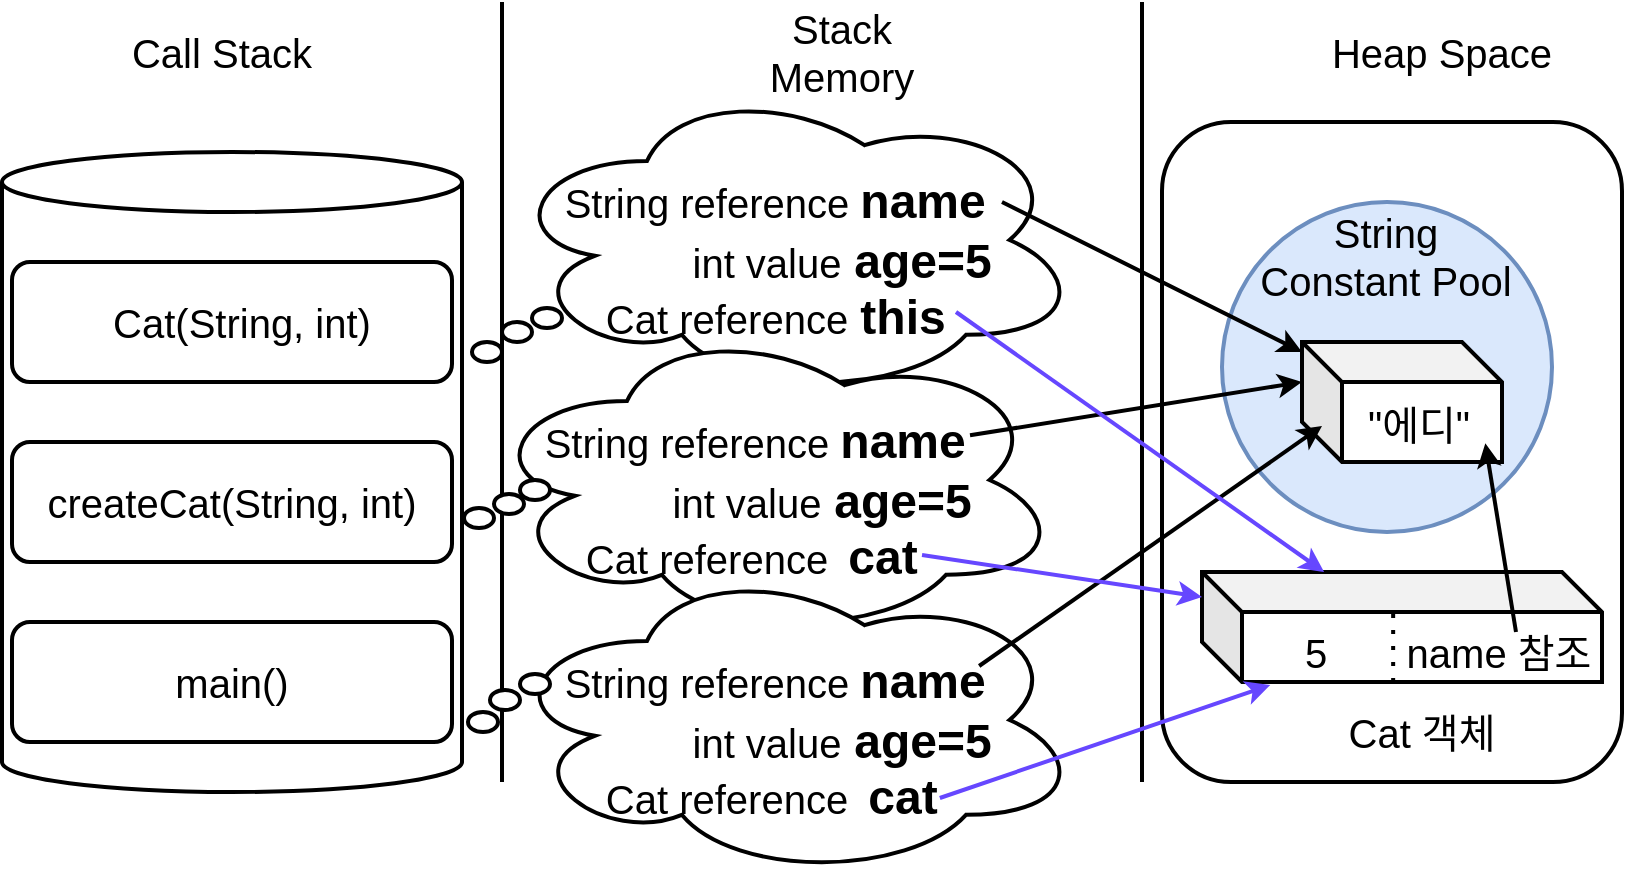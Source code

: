 <mxfile version="20.8.3" type="device"><diagram id="kdfspGSJDgIo6uVyOHs8" name="Page-1"><mxGraphModel dx="1195" dy="781" grid="1" gridSize="10" guides="1" tooltips="1" connect="1" arrows="1" fold="1" page="1" pageScale="1" pageWidth="850" pageHeight="1100" math="0" shadow="0"><root><mxCell id="0"/><mxCell id="1" parent="0"/><mxCell id="NBaZt6cMvNB2g0yx0ZXx-1" value="" style="endArrow=none;html=1;rounded=0;strokeWidth=2;" edge="1" parent="1"><mxGeometry width="50" height="50" relative="1" as="geometry"><mxPoint x="280" y="550" as="sourcePoint"/><mxPoint x="280" y="160" as="targetPoint"/></mxGeometry></mxCell><mxCell id="NBaZt6cMvNB2g0yx0ZXx-2" value="" style="endArrow=none;html=1;rounded=0;strokeWidth=2;" edge="1" parent="1"><mxGeometry width="50" height="50" relative="1" as="geometry"><mxPoint x="600" y="550" as="sourcePoint"/><mxPoint x="600" y="160" as="targetPoint"/></mxGeometry></mxCell><mxCell id="NBaZt6cMvNB2g0yx0ZXx-3" value="&lt;font style=&quot;font-size: 20px;&quot;&gt;Call Stack&lt;/font&gt;" style="text;html=1;strokeColor=none;fillColor=none;align=center;verticalAlign=middle;whiteSpace=wrap;rounded=0;" vertex="1" parent="1"><mxGeometry x="90" y="170" width="100" height="30" as="geometry"/></mxCell><mxCell id="NBaZt6cMvNB2g0yx0ZXx-4" value="&lt;div style=&quot;font-size: 20px;&quot;&gt;&lt;font style=&quot;font-size: 20px;&quot;&gt;Stack Memory&lt;/font&gt;&lt;/div&gt;" style="text;html=1;strokeColor=none;fillColor=none;align=center;verticalAlign=middle;whiteSpace=wrap;rounded=0;" vertex="1" parent="1"><mxGeometry x="400" y="170" width="100" height="30" as="geometry"/></mxCell><mxCell id="NBaZt6cMvNB2g0yx0ZXx-5" value="&lt;font style=&quot;font-size: 20px;&quot;&gt;Heap Space&lt;/font&gt;" style="text;html=1;strokeColor=none;fillColor=none;align=center;verticalAlign=middle;whiteSpace=wrap;rounded=0;" vertex="1" parent="1"><mxGeometry x="690" y="170" width="120" height="30" as="geometry"/></mxCell><mxCell id="NBaZt6cMvNB2g0yx0ZXx-7" value="" style="shape=cylinder3;whiteSpace=wrap;html=1;boundedLbl=1;backgroundOutline=1;size=15;strokeWidth=2;fontSize=20;" vertex="1" parent="1"><mxGeometry x="30" y="235" width="230" height="320" as="geometry"/></mxCell><mxCell id="NBaZt6cMvNB2g0yx0ZXx-13" value="" style="rounded=1;whiteSpace=wrap;html=1;strokeWidth=2;fontSize=20;" vertex="1" parent="1"><mxGeometry x="610" y="220" width="230" height="330" as="geometry"/></mxCell><mxCell id="NBaZt6cMvNB2g0yx0ZXx-14" value="" style="ellipse;whiteSpace=wrap;html=1;aspect=fixed;strokeWidth=2;fontSize=20;fillColor=#dae8fc;strokeColor=#6c8ebf;" vertex="1" parent="1"><mxGeometry x="640" y="260" width="165" height="165" as="geometry"/></mxCell><mxCell id="NBaZt6cMvNB2g0yx0ZXx-15" value="String Constant Pool" style="text;html=1;strokeColor=none;fillColor=none;align=center;verticalAlign=middle;whiteSpace=wrap;rounded=0;strokeWidth=2;fontSize=20;" vertex="1" parent="1"><mxGeometry x="657" y="262" width="130" height="50" as="geometry"/></mxCell><mxCell id="NBaZt6cMvNB2g0yx0ZXx-18" value="" style="group" vertex="1" connectable="0" parent="1"><mxGeometry x="680" y="330" width="100" height="60" as="geometry"/></mxCell><mxCell id="NBaZt6cMvNB2g0yx0ZXx-17" value="" style="shape=cube;whiteSpace=wrap;html=1;boundedLbl=1;backgroundOutline=1;darkOpacity=0.05;darkOpacity2=0.1;strokeWidth=2;fontSize=20;" vertex="1" parent="NBaZt6cMvNB2g0yx0ZXx-18"><mxGeometry width="100" height="60" as="geometry"/></mxCell><mxCell id="NBaZt6cMvNB2g0yx0ZXx-16" value="&quot;에디&quot;" style="text;html=1;strokeColor=none;fillColor=none;align=center;verticalAlign=middle;whiteSpace=wrap;rounded=0;strokeWidth=2;fontSize=20;" vertex="1" parent="NBaZt6cMvNB2g0yx0ZXx-18"><mxGeometry x="25" y="22.5" width="66.667" height="37.5" as="geometry"/></mxCell><mxCell id="NBaZt6cMvNB2g0yx0ZXx-19" value="" style="shape=cube;whiteSpace=wrap;html=1;boundedLbl=1;backgroundOutline=1;darkOpacity=0.05;darkOpacity2=0.1;strokeWidth=2;fontSize=20;" vertex="1" parent="1"><mxGeometry x="630" y="445" width="200" height="55" as="geometry"/></mxCell><mxCell id="NBaZt6cMvNB2g0yx0ZXx-20" value="Cat 객체" style="text;html=1;strokeColor=none;fillColor=none;align=center;verticalAlign=middle;whiteSpace=wrap;rounded=0;strokeWidth=2;fontSize=20;" vertex="1" parent="1"><mxGeometry x="700" y="510" width="80" height="30" as="geometry"/></mxCell><mxCell id="NBaZt6cMvNB2g0yx0ZXx-22" value="" style="endArrow=none;dashed=1;html=1;dashPattern=1 3;strokeWidth=2;rounded=0;fontSize=20;" edge="1" parent="1"><mxGeometry width="50" height="50" relative="1" as="geometry"><mxPoint x="725.58" y="500" as="sourcePoint"/><mxPoint x="725.58" y="460" as="targetPoint"/><Array as="points"><mxPoint x="725.58" y="480"/></Array></mxGeometry></mxCell><mxCell id="NBaZt6cMvNB2g0yx0ZXx-23" value="name 참조" style="text;html=1;strokeColor=none;fillColor=none;align=center;verticalAlign=middle;whiteSpace=wrap;rounded=0;strokeWidth=2;fontSize=20;" vertex="1" parent="1"><mxGeometry x="727" y="470" width="103" height="30" as="geometry"/></mxCell><mxCell id="NBaZt6cMvNB2g0yx0ZXx-24" value="5" style="text;html=1;strokeColor=none;fillColor=none;align=center;verticalAlign=middle;whiteSpace=wrap;rounded=0;strokeWidth=2;fontSize=20;" vertex="1" parent="1"><mxGeometry x="657" y="470" width="60" height="30" as="geometry"/></mxCell><mxCell id="NBaZt6cMvNB2g0yx0ZXx-27" value="" style="group" vertex="1" connectable="0" parent="1"><mxGeometry x="35" y="290" width="220" height="60" as="geometry"/></mxCell><mxCell id="NBaZt6cMvNB2g0yx0ZXx-9" value="" style="rounded=1;whiteSpace=wrap;html=1;fontSize=20;strokeWidth=2;" vertex="1" parent="NBaZt6cMvNB2g0yx0ZXx-27"><mxGeometry width="220" height="60" as="geometry"/></mxCell><mxCell id="NBaZt6cMvNB2g0yx0ZXx-12" value="Cat(String, int)" style="text;html=1;strokeColor=none;fillColor=none;align=center;verticalAlign=middle;whiteSpace=wrap;rounded=0;strokeWidth=2;fontSize=20;" vertex="1" parent="NBaZt6cMvNB2g0yx0ZXx-27"><mxGeometry x="45" y="15" width="140" height="30" as="geometry"/></mxCell><mxCell id="NBaZt6cMvNB2g0yx0ZXx-28" value="" style="group" vertex="1" connectable="0" parent="1"><mxGeometry x="35" y="380" width="220" height="60" as="geometry"/></mxCell><mxCell id="NBaZt6cMvNB2g0yx0ZXx-8" value="" style="rounded=1;whiteSpace=wrap;html=1;fontSize=20;strokeWidth=2;" vertex="1" parent="NBaZt6cMvNB2g0yx0ZXx-28"><mxGeometry width="220" height="60" as="geometry"/></mxCell><mxCell id="NBaZt6cMvNB2g0yx0ZXx-11" value="createCat(String, int)" style="text;html=1;strokeColor=none;fillColor=none;align=center;verticalAlign=middle;whiteSpace=wrap;rounded=0;strokeWidth=2;fontSize=20;" vertex="1" parent="NBaZt6cMvNB2g0yx0ZXx-28"><mxGeometry x="15" y="15" width="190" height="30" as="geometry"/></mxCell><mxCell id="NBaZt6cMvNB2g0yx0ZXx-29" value="" style="group" vertex="1" connectable="0" parent="1"><mxGeometry x="35" y="470" width="220" height="60" as="geometry"/></mxCell><mxCell id="NBaZt6cMvNB2g0yx0ZXx-6" value="" style="rounded=1;whiteSpace=wrap;html=1;fontSize=20;strokeWidth=2;" vertex="1" parent="NBaZt6cMvNB2g0yx0ZXx-29"><mxGeometry width="220" height="60" as="geometry"/></mxCell><mxCell id="NBaZt6cMvNB2g0yx0ZXx-10" value="main()" style="text;html=1;strokeColor=none;fillColor=none;align=center;verticalAlign=middle;whiteSpace=wrap;rounded=0;strokeWidth=2;fontSize=20;" vertex="1" parent="NBaZt6cMvNB2g0yx0ZXx-29"><mxGeometry x="80" y="15" width="60" height="30" as="geometry"/></mxCell><mxCell id="NBaZt6cMvNB2g0yx0ZXx-71" value="" style="group" vertex="1" connectable="0" parent="1"><mxGeometry x="260" y="200" width="310" height="158" as="geometry"/></mxCell><mxCell id="NBaZt6cMvNB2g0yx0ZXx-31" value="" style="ellipse;shape=cloud;whiteSpace=wrap;html=1;strokeWidth=2;fontSize=20;" vertex="1" parent="NBaZt6cMvNB2g0yx0ZXx-71"><mxGeometry x="20" width="290" height="158" as="geometry"/></mxCell><mxCell id="NBaZt6cMvNB2g0yx0ZXx-59" value="String reference" style="text;html=1;strokeColor=none;fillColor=none;align=center;verticalAlign=middle;whiteSpace=wrap;rounded=0;strokeWidth=2;fontSize=20;" vertex="1" parent="NBaZt6cMvNB2g0yx0ZXx-71"><mxGeometry y="50" width="245" height="20" as="geometry"/></mxCell><mxCell id="NBaZt6cMvNB2g0yx0ZXx-60" value="int value" style="text;html=1;strokeColor=none;fillColor=none;align=center;verticalAlign=middle;whiteSpace=wrap;rounded=0;strokeWidth=2;fontSize=20;" vertex="1" parent="NBaZt6cMvNB2g0yx0ZXx-71"><mxGeometry x="30" y="80" width="245" height="20" as="geometry"/></mxCell><mxCell id="NBaZt6cMvNB2g0yx0ZXx-61" value="Cat reference" style="text;html=1;strokeColor=none;fillColor=none;align=center;verticalAlign=middle;whiteSpace=wrap;rounded=0;strokeWidth=2;fontSize=20;" vertex="1" parent="NBaZt6cMvNB2g0yx0ZXx-71"><mxGeometry x="10" y="108" width="245" height="20" as="geometry"/></mxCell><mxCell id="NBaZt6cMvNB2g0yx0ZXx-62" value="name" style="text;strokeColor=none;fillColor=none;html=1;fontSize=24;fontStyle=1;verticalAlign=middle;align=center;strokeWidth=2;" vertex="1" parent="NBaZt6cMvNB2g0yx0ZXx-71"><mxGeometry x="180" y="40" width="100" height="40" as="geometry"/></mxCell><mxCell id="NBaZt6cMvNB2g0yx0ZXx-63" value="age=5" style="text;strokeColor=none;fillColor=none;html=1;fontSize=24;fontStyle=1;verticalAlign=middle;align=center;strokeWidth=2;" vertex="1" parent="NBaZt6cMvNB2g0yx0ZXx-71"><mxGeometry x="180" y="70" width="100" height="40" as="geometry"/></mxCell><mxCell id="NBaZt6cMvNB2g0yx0ZXx-64" value="this" style="text;strokeColor=none;fillColor=none;html=1;fontSize=24;fontStyle=1;verticalAlign=middle;align=center;strokeWidth=2;" vertex="1" parent="NBaZt6cMvNB2g0yx0ZXx-71"><mxGeometry x="170" y="98" width="100" height="40" as="geometry"/></mxCell><mxCell id="NBaZt6cMvNB2g0yx0ZXx-101" value="" style="endArrow=classic;html=1;rounded=0;strokeWidth=2;fontSize=20;" edge="1" parent="NBaZt6cMvNB2g0yx0ZXx-71" target="NBaZt6cMvNB2g0yx0ZXx-17"><mxGeometry width="50" height="50" relative="1" as="geometry"><mxPoint x="270" y="60" as="sourcePoint"/><mxPoint x="320" y="10" as="targetPoint"/></mxGeometry></mxCell><mxCell id="NBaZt6cMvNB2g0yx0ZXx-72" value="" style="group" vertex="1" connectable="0" parent="1"><mxGeometry x="250" y="320" width="310" height="158" as="geometry"/></mxCell><mxCell id="NBaZt6cMvNB2g0yx0ZXx-73" value="" style="ellipse;shape=cloud;whiteSpace=wrap;html=1;strokeWidth=2;fontSize=20;" vertex="1" parent="NBaZt6cMvNB2g0yx0ZXx-72"><mxGeometry x="20" width="290" height="158" as="geometry"/></mxCell><mxCell id="NBaZt6cMvNB2g0yx0ZXx-74" value="String reference" style="text;html=1;strokeColor=none;fillColor=none;align=center;verticalAlign=middle;whiteSpace=wrap;rounded=0;strokeWidth=2;fontSize=20;" vertex="1" parent="NBaZt6cMvNB2g0yx0ZXx-72"><mxGeometry y="50" width="245" height="20" as="geometry"/></mxCell><mxCell id="NBaZt6cMvNB2g0yx0ZXx-75" value="int value" style="text;html=1;strokeColor=none;fillColor=none;align=center;verticalAlign=middle;whiteSpace=wrap;rounded=0;strokeWidth=2;fontSize=20;" vertex="1" parent="NBaZt6cMvNB2g0yx0ZXx-72"><mxGeometry x="30" y="80" width="245" height="20" as="geometry"/></mxCell><mxCell id="NBaZt6cMvNB2g0yx0ZXx-76" value="Cat reference" style="text;html=1;strokeColor=none;fillColor=none;align=center;verticalAlign=middle;whiteSpace=wrap;rounded=0;strokeWidth=2;fontSize=20;" vertex="1" parent="NBaZt6cMvNB2g0yx0ZXx-72"><mxGeometry x="10" y="108" width="245" height="20" as="geometry"/></mxCell><mxCell id="NBaZt6cMvNB2g0yx0ZXx-77" value="name" style="text;strokeColor=none;fillColor=none;html=1;fontSize=24;fontStyle=1;verticalAlign=middle;align=center;strokeWidth=2;" vertex="1" parent="NBaZt6cMvNB2g0yx0ZXx-72"><mxGeometry x="180" y="40" width="100" height="40" as="geometry"/></mxCell><mxCell id="NBaZt6cMvNB2g0yx0ZXx-78" value="age=5" style="text;strokeColor=none;fillColor=none;html=1;fontSize=24;fontStyle=1;verticalAlign=middle;align=center;strokeWidth=2;" vertex="1" parent="NBaZt6cMvNB2g0yx0ZXx-72"><mxGeometry x="180" y="70" width="100" height="40" as="geometry"/></mxCell><mxCell id="NBaZt6cMvNB2g0yx0ZXx-79" value="cat" style="text;strokeColor=none;fillColor=none;html=1;fontSize=24;fontStyle=1;verticalAlign=middle;align=center;strokeWidth=2;" vertex="1" parent="NBaZt6cMvNB2g0yx0ZXx-72"><mxGeometry x="170" y="98" width="100" height="40" as="geometry"/></mxCell><mxCell id="NBaZt6cMvNB2g0yx0ZXx-89" value="" style="ellipse;whiteSpace=wrap;html=1;strokeWidth=2;fontSize=20;" vertex="1" parent="NBaZt6cMvNB2g0yx0ZXx-72"><mxGeometry x="15" y="10" width="15" height="10" as="geometry"/></mxCell><mxCell id="NBaZt6cMvNB2g0yx0ZXx-91" value="" style="ellipse;whiteSpace=wrap;html=1;strokeWidth=2;fontSize=20;" vertex="1" parent="NBaZt6cMvNB2g0yx0ZXx-72"><mxGeometry x="30" width="15" height="10" as="geometry"/></mxCell><mxCell id="NBaZt6cMvNB2g0yx0ZXx-93" value="" style="ellipse;whiteSpace=wrap;html=1;strokeWidth=2;fontSize=20;" vertex="1" parent="NBaZt6cMvNB2g0yx0ZXx-72"><mxGeometry x="11" y="93" width="15" height="10" as="geometry"/></mxCell><mxCell id="NBaZt6cMvNB2g0yx0ZXx-80" value="" style="group" vertex="1" connectable="0" parent="1"><mxGeometry x="260" y="440" width="310" height="158" as="geometry"/></mxCell><mxCell id="NBaZt6cMvNB2g0yx0ZXx-81" value="" style="ellipse;shape=cloud;whiteSpace=wrap;html=1;strokeWidth=2;fontSize=20;" vertex="1" parent="NBaZt6cMvNB2g0yx0ZXx-80"><mxGeometry x="20" width="290" height="158" as="geometry"/></mxCell><mxCell id="NBaZt6cMvNB2g0yx0ZXx-82" value="String reference" style="text;html=1;strokeColor=none;fillColor=none;align=center;verticalAlign=middle;whiteSpace=wrap;rounded=0;strokeWidth=2;fontSize=20;" vertex="1" parent="NBaZt6cMvNB2g0yx0ZXx-80"><mxGeometry y="50" width="245" height="20" as="geometry"/></mxCell><mxCell id="NBaZt6cMvNB2g0yx0ZXx-83" value="int value" style="text;html=1;strokeColor=none;fillColor=none;align=center;verticalAlign=middle;whiteSpace=wrap;rounded=0;strokeWidth=2;fontSize=20;" vertex="1" parent="NBaZt6cMvNB2g0yx0ZXx-80"><mxGeometry x="30" y="80" width="245" height="20" as="geometry"/></mxCell><mxCell id="NBaZt6cMvNB2g0yx0ZXx-84" value="Cat reference" style="text;html=1;strokeColor=none;fillColor=none;align=center;verticalAlign=middle;whiteSpace=wrap;rounded=0;strokeWidth=2;fontSize=20;" vertex="1" parent="NBaZt6cMvNB2g0yx0ZXx-80"><mxGeometry x="10" y="108" width="245" height="20" as="geometry"/></mxCell><mxCell id="NBaZt6cMvNB2g0yx0ZXx-85" value="name" style="text;strokeColor=none;fillColor=none;html=1;fontSize=24;fontStyle=1;verticalAlign=middle;align=center;strokeWidth=2;" vertex="1" parent="NBaZt6cMvNB2g0yx0ZXx-80"><mxGeometry x="180" y="40" width="100" height="40" as="geometry"/></mxCell><mxCell id="NBaZt6cMvNB2g0yx0ZXx-86" value="age=5" style="text;strokeColor=none;fillColor=none;html=1;fontSize=24;fontStyle=1;verticalAlign=middle;align=center;strokeWidth=2;" vertex="1" parent="NBaZt6cMvNB2g0yx0ZXx-80"><mxGeometry x="180" y="70" width="100" height="40" as="geometry"/></mxCell><mxCell id="NBaZt6cMvNB2g0yx0ZXx-87" value="cat" style="text;strokeColor=none;fillColor=none;html=1;fontSize=24;fontStyle=1;verticalAlign=middle;align=center;strokeWidth=2;" vertex="1" parent="NBaZt6cMvNB2g0yx0ZXx-80"><mxGeometry x="170" y="98" width="100" height="40" as="geometry"/></mxCell><mxCell id="NBaZt6cMvNB2g0yx0ZXx-92" value="" style="ellipse;whiteSpace=wrap;html=1;strokeWidth=2;fontSize=20;" vertex="1" parent="1"><mxGeometry x="295" y="313" width="15" height="10" as="geometry"/></mxCell><mxCell id="NBaZt6cMvNB2g0yx0ZXx-94" value="" style="ellipse;whiteSpace=wrap;html=1;strokeWidth=2;fontSize=20;" vertex="1" parent="1"><mxGeometry x="289" y="399" width="15" height="10" as="geometry"/></mxCell><mxCell id="NBaZt6cMvNB2g0yx0ZXx-95" value="" style="ellipse;whiteSpace=wrap;html=1;strokeWidth=2;fontSize=20;" vertex="1" parent="1"><mxGeometry x="263" y="515" width="15" height="10" as="geometry"/></mxCell><mxCell id="NBaZt6cMvNB2g0yx0ZXx-96" value="" style="ellipse;whiteSpace=wrap;html=1;strokeWidth=2;fontSize=20;" vertex="1" parent="1"><mxGeometry x="274" y="504" width="15" height="10" as="geometry"/></mxCell><mxCell id="NBaZt6cMvNB2g0yx0ZXx-97" value="" style="ellipse;whiteSpace=wrap;html=1;strokeWidth=2;fontSize=20;" vertex="1" parent="1"><mxGeometry x="289" y="496" width="15" height="10" as="geometry"/></mxCell><mxCell id="NBaZt6cMvNB2g0yx0ZXx-99" value="" style="ellipse;whiteSpace=wrap;html=1;strokeWidth=2;fontSize=20;" vertex="1" parent="1"><mxGeometry x="276" y="406" width="15" height="10" as="geometry"/></mxCell><mxCell id="NBaZt6cMvNB2g0yx0ZXx-102" value="" style="endArrow=classic;html=1;rounded=0;strokeWidth=2;fontSize=20;entryX=0;entryY=0;entryDx=0;entryDy=20;entryPerimeter=0;" edge="1" parent="1" target="NBaZt6cMvNB2g0yx0ZXx-17"><mxGeometry width="50" height="50" relative="1" as="geometry"><mxPoint x="514" y="376.667" as="sourcePoint"/><mxPoint x="674" y="350" as="targetPoint"/></mxGeometry></mxCell><mxCell id="NBaZt6cMvNB2g0yx0ZXx-104" value="" style="endArrow=classic;html=1;rounded=0;strokeWidth=2;fontSize=20;entryX=0;entryY=0;entryDx=0;entryDy=20;entryPerimeter=0;" edge="1" parent="1"><mxGeometry width="50" height="50" relative="1" as="geometry"><mxPoint x="518.571" y="492" as="sourcePoint"/><mxPoint x="690" y="372" as="targetPoint"/></mxGeometry></mxCell><mxCell id="NBaZt6cMvNB2g0yx0ZXx-114" value="" style="endArrow=classic;html=1;rounded=0;strokeWidth=2;fontSize=20;entryX=1;entryY=0.75;entryDx=0;entryDy=0;" edge="1" parent="1" target="NBaZt6cMvNB2g0yx0ZXx-16"><mxGeometry width="50" height="50" relative="1" as="geometry"><mxPoint x="787" y="475" as="sourcePoint"/><mxPoint x="937" y="550" as="targetPoint"/></mxGeometry></mxCell><mxCell id="NBaZt6cMvNB2g0yx0ZXx-115" value="" style="endArrow=classic;html=1;rounded=0;strokeWidth=2;fontSize=20;strokeColor=#6647FF;" edge="1" parent="1" target="NBaZt6cMvNB2g0yx0ZXx-19"><mxGeometry width="50" height="50" relative="1" as="geometry"><mxPoint x="507" y="315" as="sourcePoint"/><mxPoint x="657" y="390" as="targetPoint"/></mxGeometry></mxCell><mxCell id="NBaZt6cMvNB2g0yx0ZXx-116" value="" style="endArrow=classic;html=1;rounded=0;strokeWidth=2;fontSize=20;strokeColor=#6647FF;entryX=0.119;entryY=1.05;entryDx=0;entryDy=0;entryPerimeter=0;" edge="1" parent="1" target="NBaZt6cMvNB2g0yx0ZXx-24"><mxGeometry width="50" height="50" relative="1" as="geometry"><mxPoint x="498.925" y="558" as="sourcePoint"/><mxPoint x="677.063" y="475" as="targetPoint"/></mxGeometry></mxCell><mxCell id="NBaZt6cMvNB2g0yx0ZXx-117" value="" style="endArrow=classic;html=1;rounded=0;strokeWidth=2;fontSize=20;strokeColor=#6647FF;" edge="1" parent="1" target="NBaZt6cMvNB2g0yx0ZXx-19"><mxGeometry width="50" height="50" relative="1" as="geometry"><mxPoint x="490.005" y="436.5" as="sourcePoint"/><mxPoint x="671.08" y="470" as="targetPoint"/></mxGeometry></mxCell></root></mxGraphModel></diagram></mxfile>